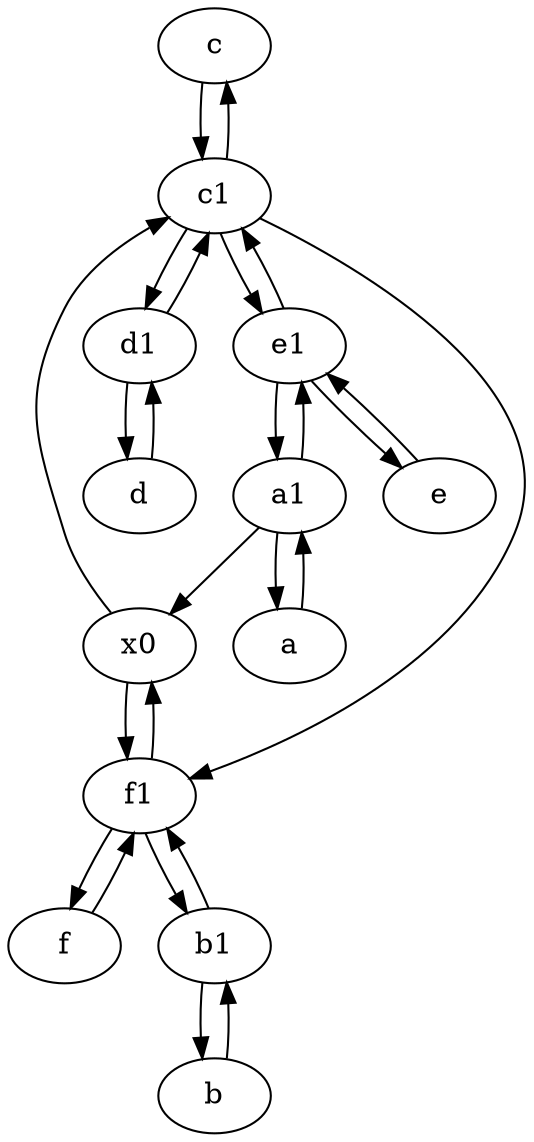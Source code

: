 digraph  {
	c [pos="20,10!"];
	f1;
	x0;
	a [pos="40,10!"];
	b [pos="50,20!"];
	f [pos="15,45!"];
	b1 [pos="45,20!"];
	a1 [pos="40,15!"];
	e [pos="30,50!"];
	d1 [pos="25,30!"];
	d [pos="20,30!"];
	e1 [pos="25,45!"];
	c1 [pos="30,15!"];
	d1 -> c1;
	x0 -> c1;
	a -> a1;
	e1 -> a1;
	x0 -> f1;
	b1 -> f1;
	c -> c1;
	c1 -> f1;
	f1 -> f;
	e1 -> e;
	b -> b1;
	e -> e1;
	b1 -> b;
	f1 -> b1;
	d -> d1;
	e1 -> c1;
	f -> f1;
	a1 -> e1;
	a1 -> a;
	d1 -> d;
	c1 -> c;
	f1 -> x0;
	c1 -> e1;
	c1 -> d1;
	a1 -> x0;

	}